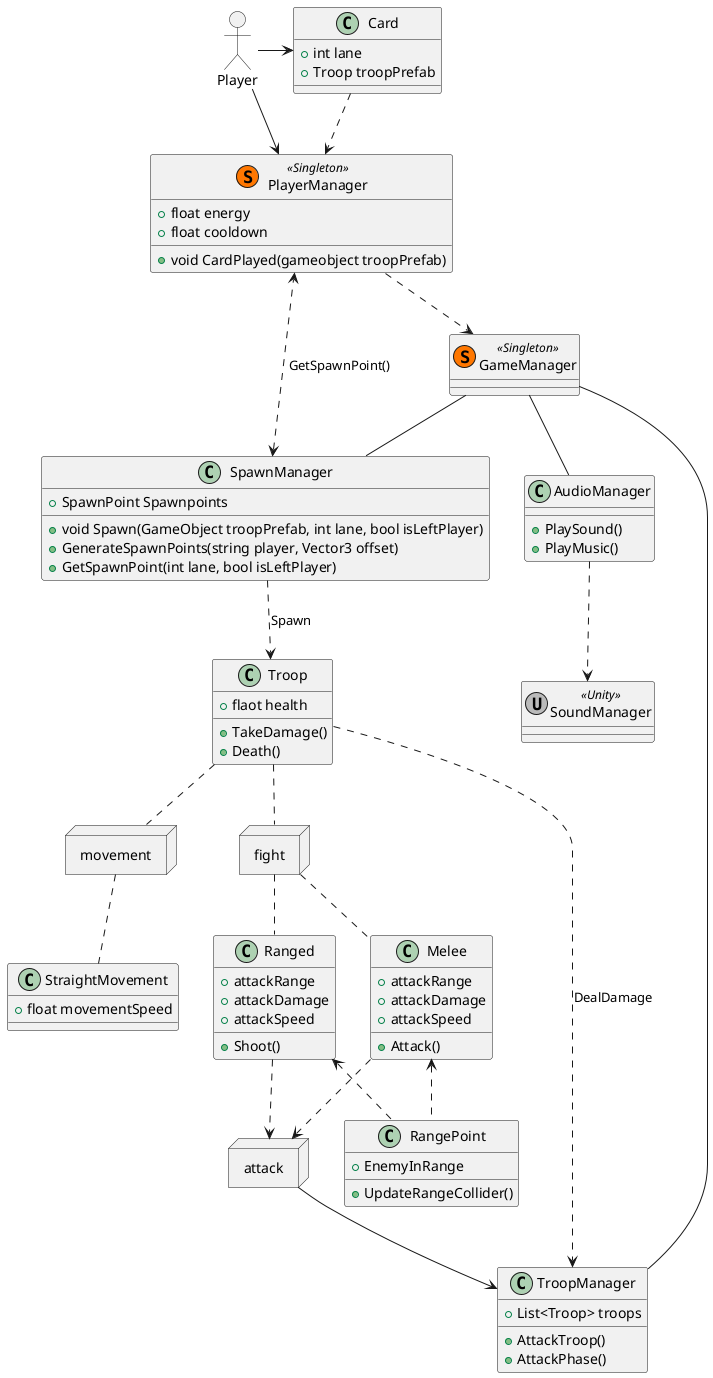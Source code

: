 @startuml

allowmixing

node attack
node fight
node movement

class PlayerManager << (S,#FF7700) Singleton >> {
  +float energy
  +float cooldown
  +void CardPlayed(gameobject troopPrefab)
}

class GameManager << (S,#FF7700) Singleton >> {

}

class AudioManager {
+PlaySound()
+PlayMusic()
}

class SoundManager << (U,#bababa) Unity >>{}

class SpawnManager {
  +SpawnPoint Spawnpoints
  +void Spawn(GameObject troopPrefab, int lane, bool isLeftPlayer)
  +GenerateSpawnPoints(string player, Vector3 offset)
  +GetSpawnPoint(int lane, bool isLeftPlayer)
}


class TroopManager {
  +List<Troop> troops
  +AttackTroop()
  +AttackPhase()
}

class Troop {
  +flaot health
  +TakeDamage()
  +Death()
}

class Melee {
  +attackRange
  +attackDamage
  +attackSpeed
  +Attack()
}

class Ranged {
  +attackRange
  +attackDamage
  +attackSpeed
  +Shoot()
}

class RangePoint {
  +EnemyInRange
  +UpdateRangeCollider()
}

class StraightMovement {
  +float movementSpeed
}

class Card {
  +int lane
  +Troop troopPrefab
}

actor Player

Player -> PlayerManager
Player -> Card

Card ..> PlayerManager
PlayerManager ..> GameManager

GameManager -- SpawnManager
GameManager -- AudioManager
GameManager -- TroopManager

SpawnManager <..> PlayerManager : GetSpawnPoint()
SpawnManager ..> Troop : Spawn
AudioManager ..> SoundManager

Troop ..> TroopManager : DealDamage

Troop .. fight
Troop .. movement

fight .. Melee
fight .. Ranged

movement .. StraightMovement

Melee <.. RangePoint
Ranged <.. RangePoint

Melee ..> attack
Ranged ..> attack


attack --> TroopManager

@enduml
